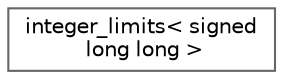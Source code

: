 digraph "Graphical Class Hierarchy"
{
 // LATEX_PDF_SIZE
  bgcolor="transparent";
  edge [fontname=Helvetica,fontsize=10,labelfontname=Helvetica,labelfontsize=10];
  node [fontname=Helvetica,fontsize=10,shape=box,height=0.2,width=0.4];
  rankdir="LR";
  Node0 [id="Node000000",label="integer_limits\< signed\l long long \>",height=0.2,width=0.4,color="grey40", fillcolor="white", style="filled",URL="$structinteger__limits.html",tooltip=" "];
}
